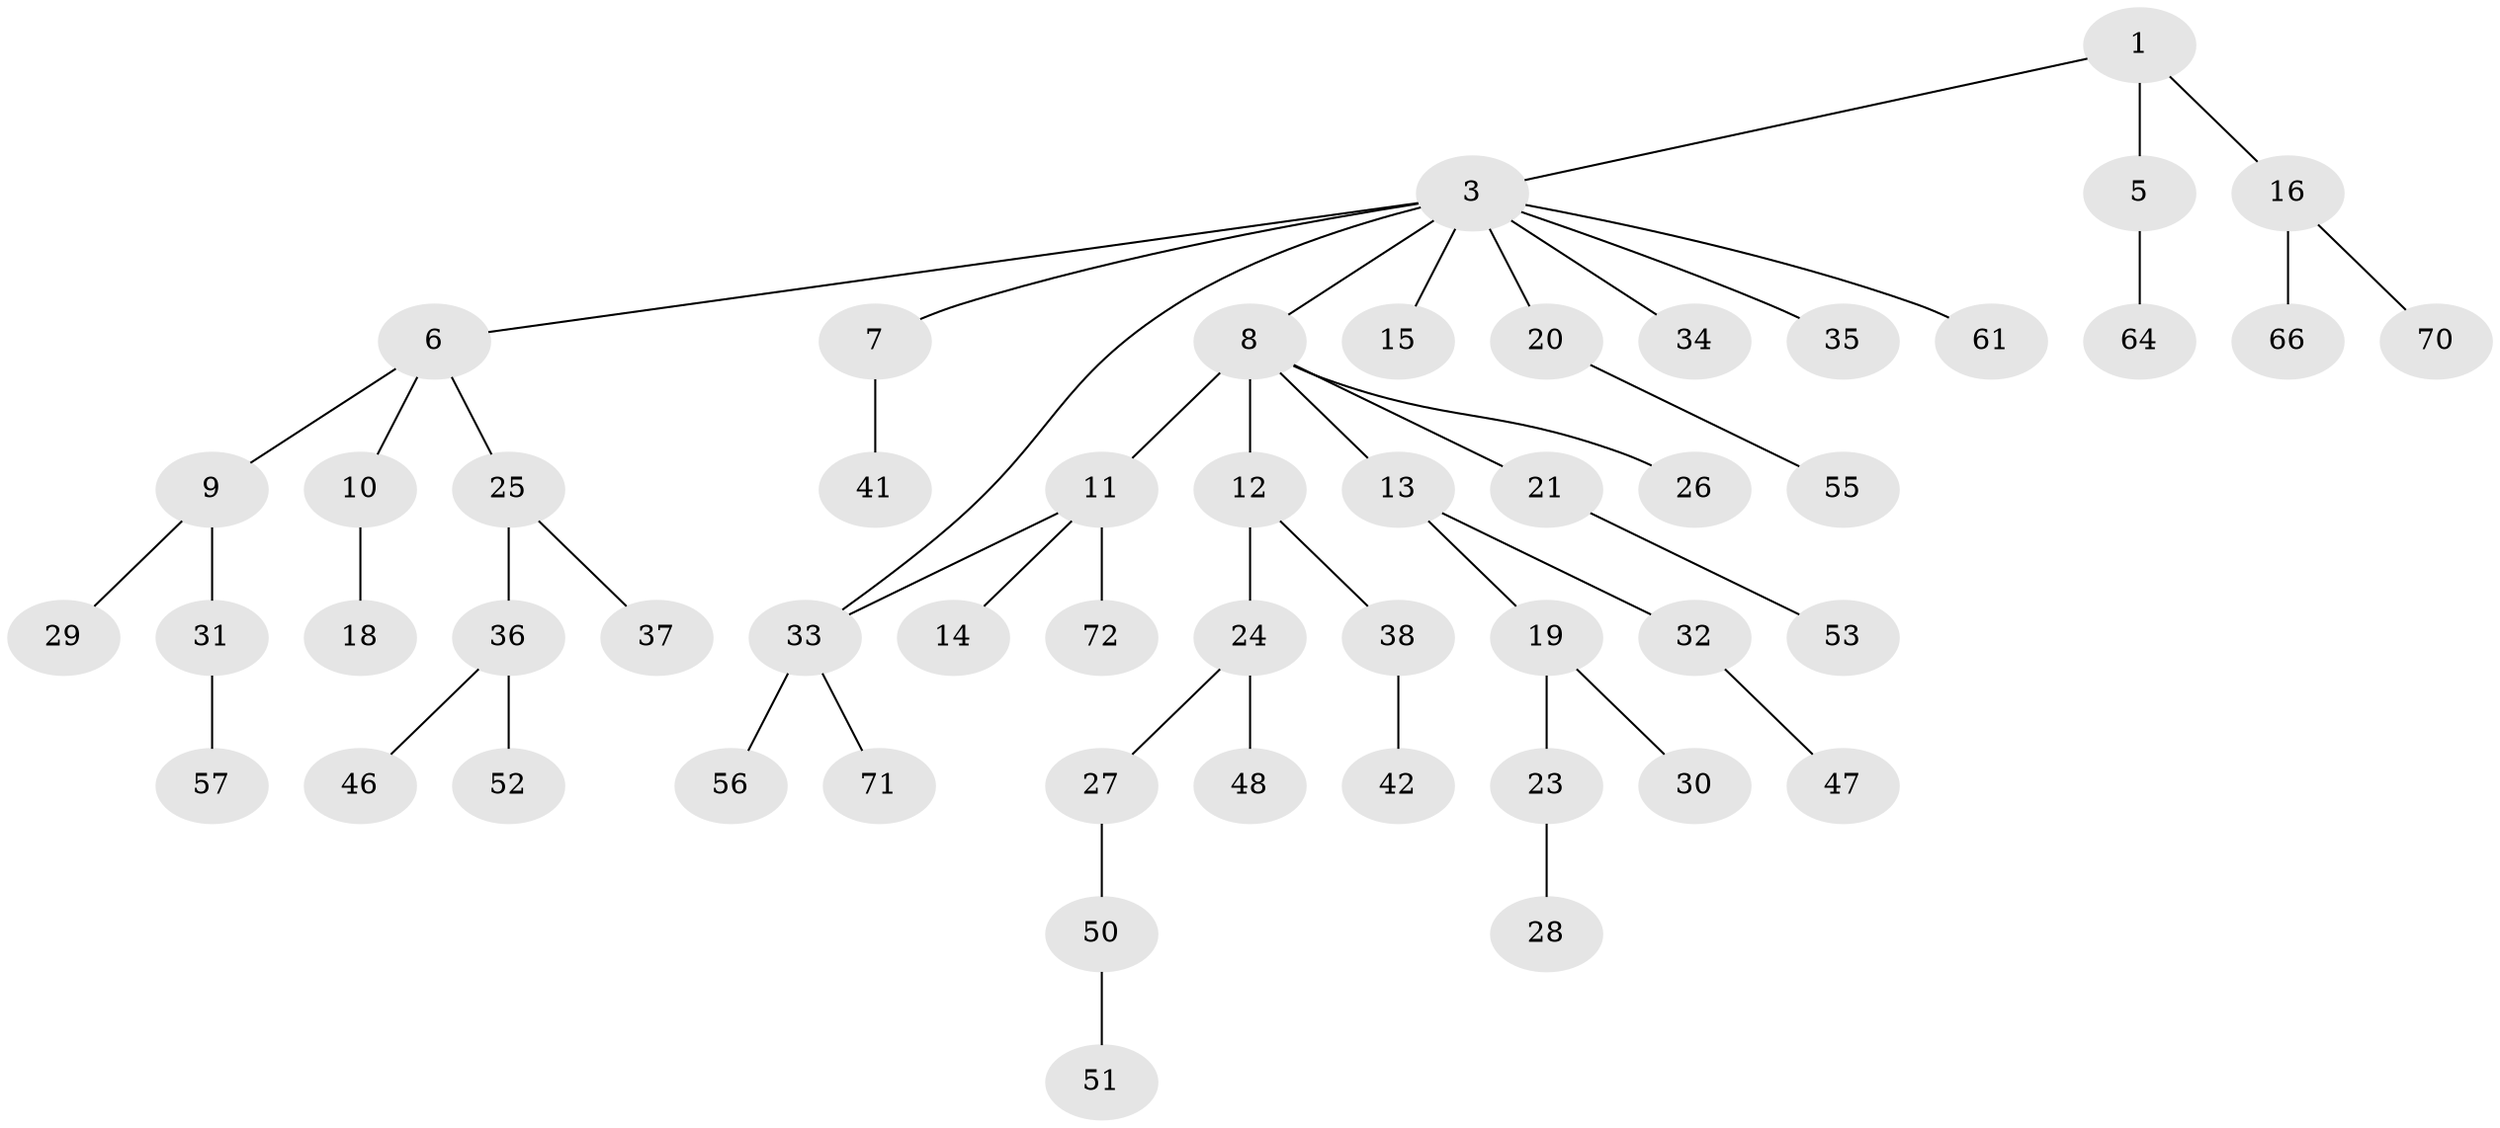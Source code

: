 // original degree distribution, {3: 0.16, 2: 0.18666666666666668, 7: 0.013333333333333334, 6: 0.04, 4: 0.05333333333333334, 1: 0.5333333333333333, 5: 0.013333333333333334}
// Generated by graph-tools (version 1.1) at 2025/17/03/04/25 18:17:11]
// undirected, 52 vertices, 52 edges
graph export_dot {
graph [start="1"]
  node [color=gray90,style=filled];
  1 [super="+2"];
  3 [super="+4"];
  5;
  6;
  7;
  8;
  9;
  10;
  11;
  12;
  13;
  14 [super="+67"];
  15;
  16;
  18 [super="+45"];
  19;
  20;
  21 [super="+39+44+22"];
  23 [super="+65+59+62+68"];
  24;
  25;
  26;
  27 [super="+49"];
  28;
  29;
  30 [super="+69+73+58+54"];
  31;
  32 [super="+75"];
  33;
  34;
  35;
  36 [super="+43"];
  37;
  38 [super="+40"];
  41;
  42;
  46;
  47;
  48 [super="+63"];
  50;
  51;
  52;
  53;
  55;
  56;
  57;
  61;
  64;
  66;
  70;
  71;
  72;
  1 -- 5;
  1 -- 16;
  1 -- 3;
  3 -- 6;
  3 -- 20;
  3 -- 33;
  3 -- 34;
  3 -- 61;
  3 -- 35;
  3 -- 7;
  3 -- 8;
  3 -- 15;
  5 -- 64;
  6 -- 9;
  6 -- 10;
  6 -- 25;
  7 -- 41;
  8 -- 11;
  8 -- 12;
  8 -- 13;
  8 -- 21;
  8 -- 26;
  9 -- 29;
  9 -- 31;
  10 -- 18;
  11 -- 14;
  11 -- 72;
  11 -- 33;
  12 -- 24;
  12 -- 38;
  13 -- 19;
  13 -- 32;
  16 -- 66;
  16 -- 70;
  19 -- 23;
  19 -- 30;
  20 -- 55;
  21 -- 53;
  23 -- 28;
  24 -- 27;
  24 -- 48;
  25 -- 36;
  25 -- 37;
  27 -- 50;
  31 -- 57;
  32 -- 47;
  33 -- 56;
  33 -- 71;
  36 -- 46;
  36 -- 52;
  38 -- 42;
  50 -- 51;
}
